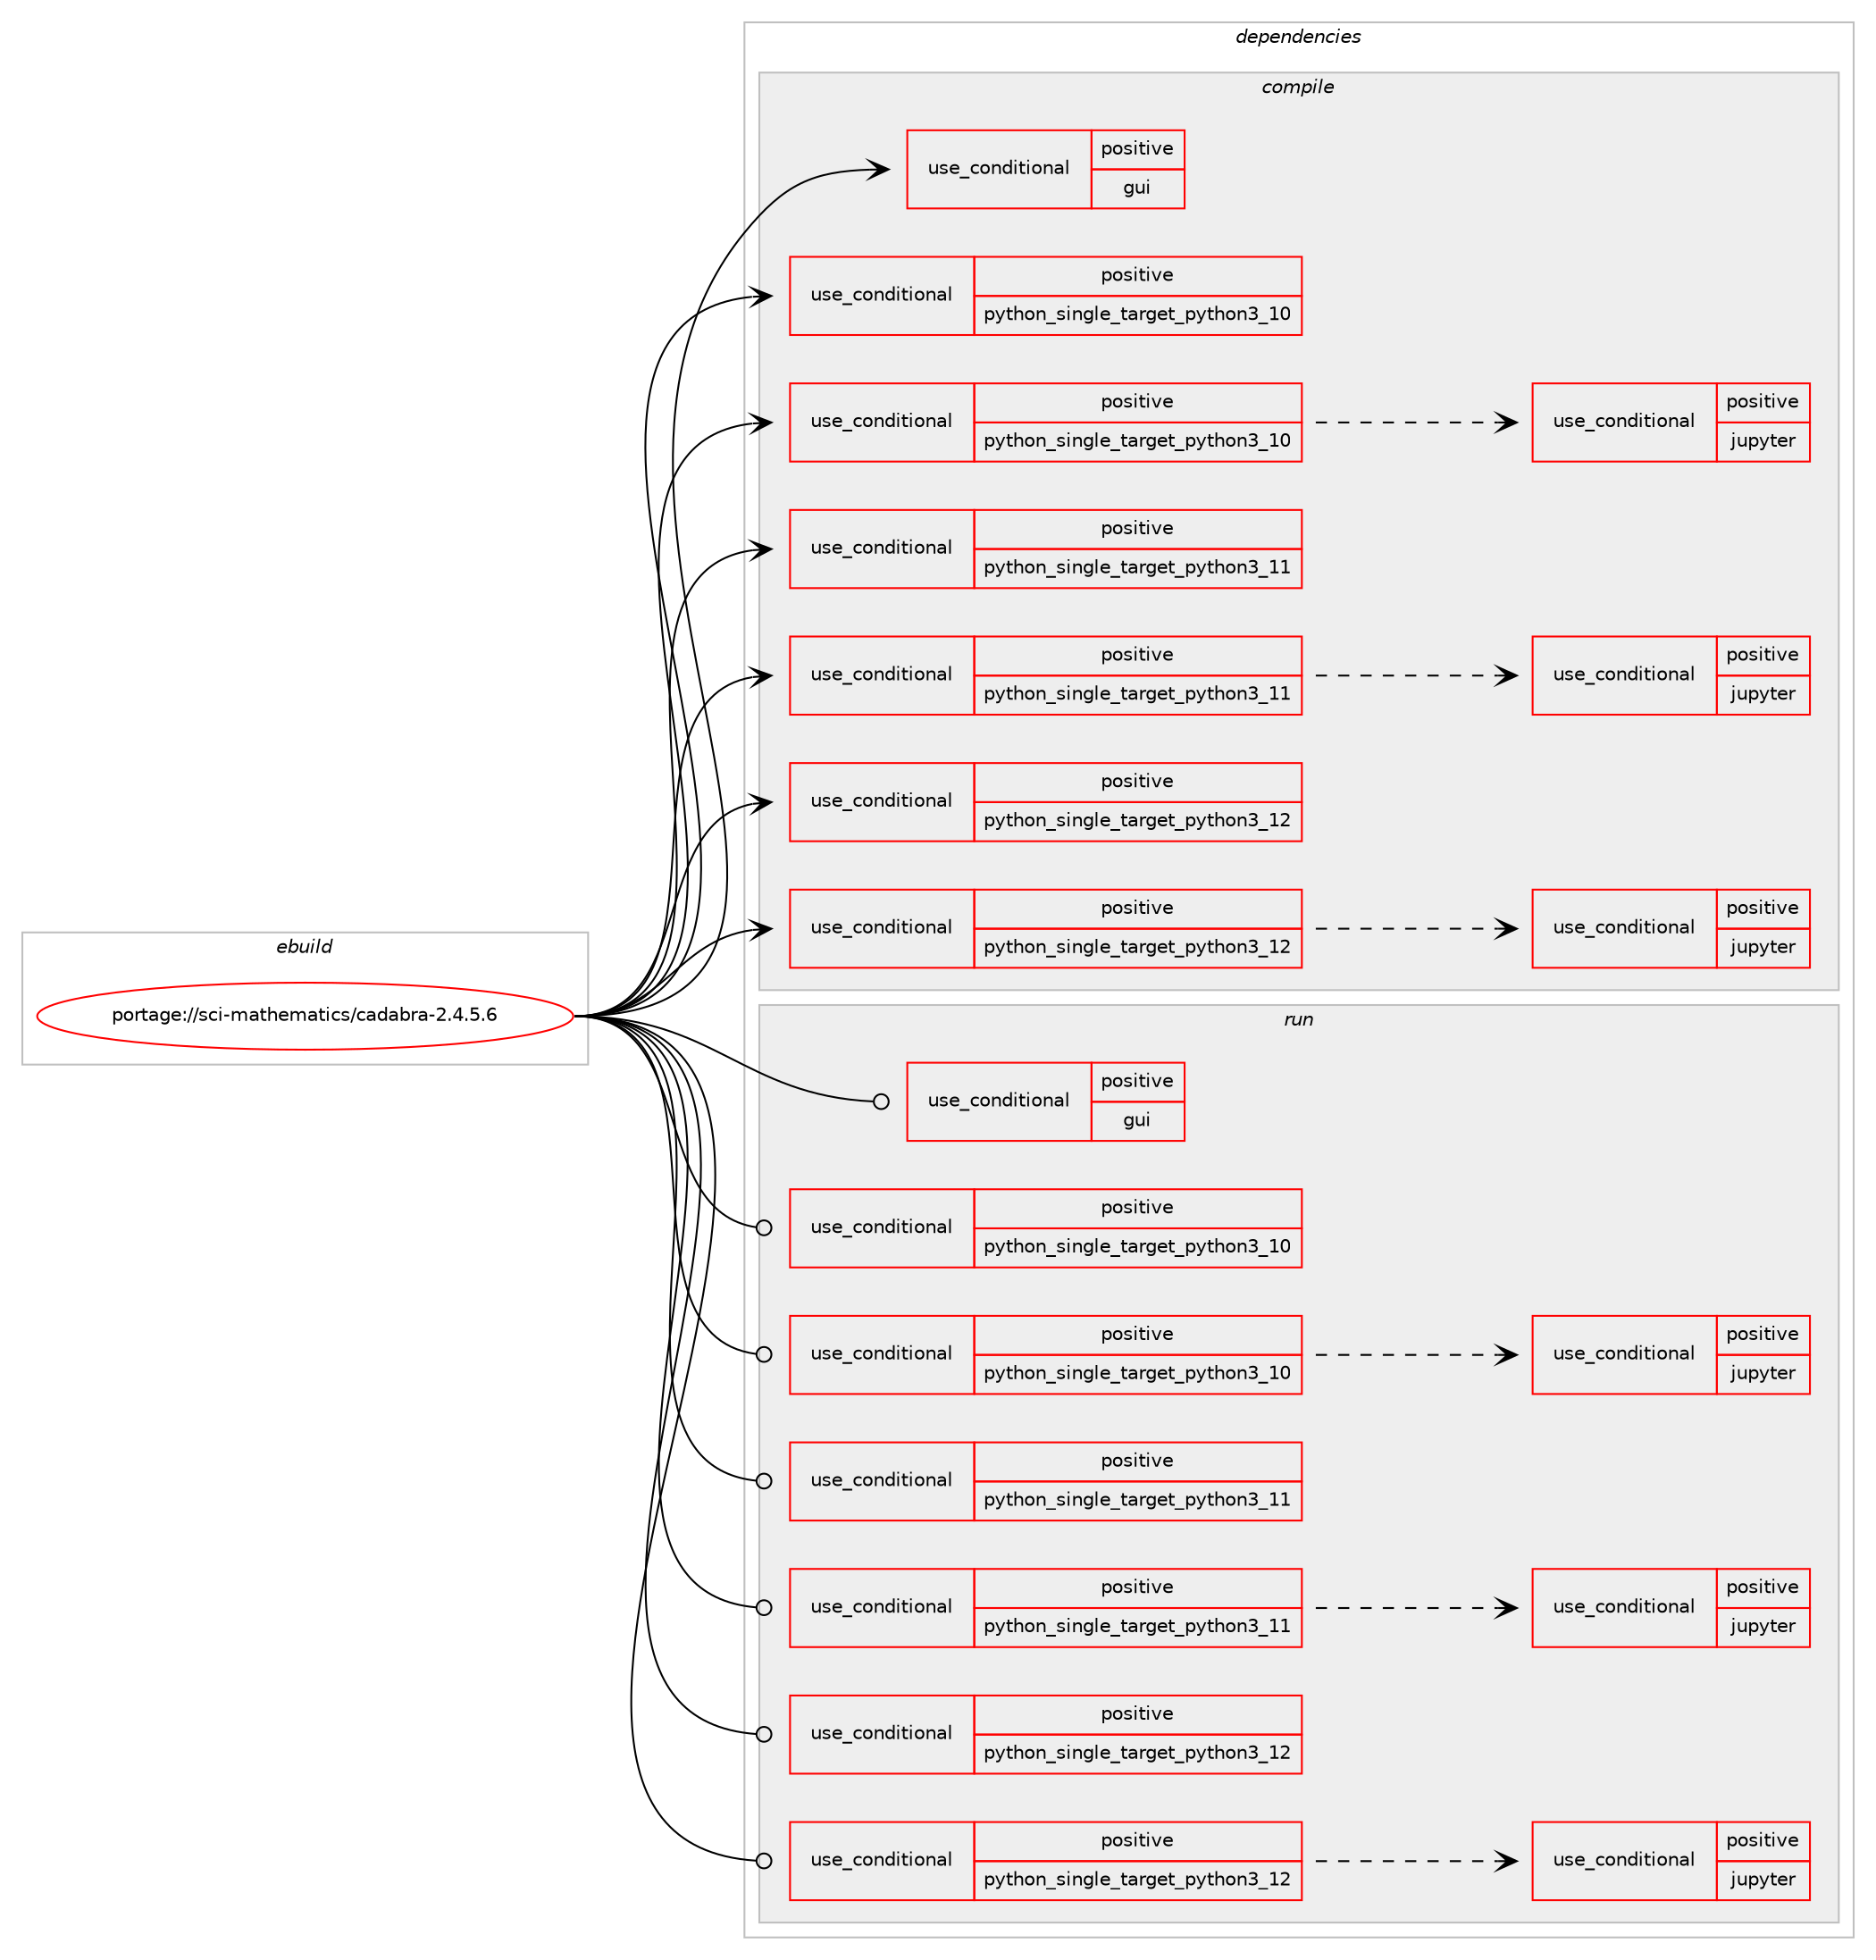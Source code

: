 digraph prolog {

# *************
# Graph options
# *************

newrank=true;
concentrate=true;
compound=true;
graph [rankdir=LR,fontname=Helvetica,fontsize=10,ranksep=1.5];#, ranksep=2.5, nodesep=0.2];
edge  [arrowhead=vee];
node  [fontname=Helvetica,fontsize=10];

# **********
# The ebuild
# **********

subgraph cluster_leftcol {
color=gray;
rank=same;
label=<<i>ebuild</i>>;
id [label="portage://sci-mathematics/cadabra-2.4.5.6", color=red, width=4, href="../sci-mathematics/cadabra-2.4.5.6.svg"];
}

# ****************
# The dependencies
# ****************

subgraph cluster_midcol {
color=gray;
label=<<i>dependencies</i>>;
subgraph cluster_compile {
fillcolor="#eeeeee";
style=filled;
label=<<i>compile</i>>;
subgraph cond105359 {
dependency203569 [label=<<TABLE BORDER="0" CELLBORDER="1" CELLSPACING="0" CELLPADDING="4"><TR><TD ROWSPAN="3" CELLPADDING="10">use_conditional</TD></TR><TR><TD>positive</TD></TR><TR><TD>gui</TD></TR></TABLE>>, shape=none, color=red];
# *** BEGIN UNKNOWN DEPENDENCY TYPE (TODO) ***
# dependency203569 -> package_dependency(portage://sci-mathematics/cadabra-2.4.5.6,install,no,dev-cpp,gtkmm,none,[,,],[slot(3.0)],[])
# *** END UNKNOWN DEPENDENCY TYPE (TODO) ***

}
id:e -> dependency203569:w [weight=20,style="solid",arrowhead="vee"];
subgraph cond105360 {
dependency203570 [label=<<TABLE BORDER="0" CELLBORDER="1" CELLSPACING="0" CELLPADDING="4"><TR><TD ROWSPAN="3" CELLPADDING="10">use_conditional</TD></TR><TR><TD>positive</TD></TR><TR><TD>python_single_target_python3_10</TD></TR></TABLE>>, shape=none, color=red];
# *** BEGIN UNKNOWN DEPENDENCY TYPE (TODO) ***
# dependency203570 -> package_dependency(portage://sci-mathematics/cadabra-2.4.5.6,install,no,dev-lang,python,none,[,,],[slot(3.10)],[])
# *** END UNKNOWN DEPENDENCY TYPE (TODO) ***

}
id:e -> dependency203570:w [weight=20,style="solid",arrowhead="vee"];
subgraph cond105361 {
dependency203571 [label=<<TABLE BORDER="0" CELLBORDER="1" CELLSPACING="0" CELLPADDING="4"><TR><TD ROWSPAN="3" CELLPADDING="10">use_conditional</TD></TR><TR><TD>positive</TD></TR><TR><TD>python_single_target_python3_10</TD></TR></TABLE>>, shape=none, color=red];
# *** BEGIN UNKNOWN DEPENDENCY TYPE (TODO) ***
# dependency203571 -> package_dependency(portage://sci-mathematics/cadabra-2.4.5.6,install,no,dev-python,gmpy,none,[,,],[slot(2)],[use(enable(python_targets_python3_10),negative)])
# *** END UNKNOWN DEPENDENCY TYPE (TODO) ***

# *** BEGIN UNKNOWN DEPENDENCY TYPE (TODO) ***
# dependency203571 -> package_dependency(portage://sci-mathematics/cadabra-2.4.5.6,install,no,dev-python,matplotlib,none,[,,],[],[use(enable(python_targets_python3_10),negative)])
# *** END UNKNOWN DEPENDENCY TYPE (TODO) ***

# *** BEGIN UNKNOWN DEPENDENCY TYPE (TODO) ***
# dependency203571 -> package_dependency(portage://sci-mathematics/cadabra-2.4.5.6,install,no,dev-python,sympy,none,[,,],[],[use(enable(python_targets_python3_10),negative)])
# *** END UNKNOWN DEPENDENCY TYPE (TODO) ***

subgraph cond105362 {
dependency203572 [label=<<TABLE BORDER="0" CELLBORDER="1" CELLSPACING="0" CELLPADDING="4"><TR><TD ROWSPAN="3" CELLPADDING="10">use_conditional</TD></TR><TR><TD>positive</TD></TR><TR><TD>jupyter</TD></TR></TABLE>>, shape=none, color=red];
# *** BEGIN UNKNOWN DEPENDENCY TYPE (TODO) ***
# dependency203572 -> package_dependency(portage://sci-mathematics/cadabra-2.4.5.6,install,no,dev-python,jupyter,none,[,,],[],[use(enable(python_targets_python3_10),negative)])
# *** END UNKNOWN DEPENDENCY TYPE (TODO) ***

}
dependency203571:e -> dependency203572:w [weight=20,style="dashed",arrowhead="vee"];
}
id:e -> dependency203571:w [weight=20,style="solid",arrowhead="vee"];
subgraph cond105363 {
dependency203573 [label=<<TABLE BORDER="0" CELLBORDER="1" CELLSPACING="0" CELLPADDING="4"><TR><TD ROWSPAN="3" CELLPADDING="10">use_conditional</TD></TR><TR><TD>positive</TD></TR><TR><TD>python_single_target_python3_11</TD></TR></TABLE>>, shape=none, color=red];
# *** BEGIN UNKNOWN DEPENDENCY TYPE (TODO) ***
# dependency203573 -> package_dependency(portage://sci-mathematics/cadabra-2.4.5.6,install,no,dev-lang,python,none,[,,],[slot(3.11)],[])
# *** END UNKNOWN DEPENDENCY TYPE (TODO) ***

}
id:e -> dependency203573:w [weight=20,style="solid",arrowhead="vee"];
subgraph cond105364 {
dependency203574 [label=<<TABLE BORDER="0" CELLBORDER="1" CELLSPACING="0" CELLPADDING="4"><TR><TD ROWSPAN="3" CELLPADDING="10">use_conditional</TD></TR><TR><TD>positive</TD></TR><TR><TD>python_single_target_python3_11</TD></TR></TABLE>>, shape=none, color=red];
# *** BEGIN UNKNOWN DEPENDENCY TYPE (TODO) ***
# dependency203574 -> package_dependency(portage://sci-mathematics/cadabra-2.4.5.6,install,no,dev-python,gmpy,none,[,,],[slot(2)],[use(enable(python_targets_python3_11),negative)])
# *** END UNKNOWN DEPENDENCY TYPE (TODO) ***

# *** BEGIN UNKNOWN DEPENDENCY TYPE (TODO) ***
# dependency203574 -> package_dependency(portage://sci-mathematics/cadabra-2.4.5.6,install,no,dev-python,matplotlib,none,[,,],[],[use(enable(python_targets_python3_11),negative)])
# *** END UNKNOWN DEPENDENCY TYPE (TODO) ***

# *** BEGIN UNKNOWN DEPENDENCY TYPE (TODO) ***
# dependency203574 -> package_dependency(portage://sci-mathematics/cadabra-2.4.5.6,install,no,dev-python,sympy,none,[,,],[],[use(enable(python_targets_python3_11),negative)])
# *** END UNKNOWN DEPENDENCY TYPE (TODO) ***

subgraph cond105365 {
dependency203575 [label=<<TABLE BORDER="0" CELLBORDER="1" CELLSPACING="0" CELLPADDING="4"><TR><TD ROWSPAN="3" CELLPADDING="10">use_conditional</TD></TR><TR><TD>positive</TD></TR><TR><TD>jupyter</TD></TR></TABLE>>, shape=none, color=red];
# *** BEGIN UNKNOWN DEPENDENCY TYPE (TODO) ***
# dependency203575 -> package_dependency(portage://sci-mathematics/cadabra-2.4.5.6,install,no,dev-python,jupyter,none,[,,],[],[use(enable(python_targets_python3_11),negative)])
# *** END UNKNOWN DEPENDENCY TYPE (TODO) ***

}
dependency203574:e -> dependency203575:w [weight=20,style="dashed",arrowhead="vee"];
}
id:e -> dependency203574:w [weight=20,style="solid",arrowhead="vee"];
subgraph cond105366 {
dependency203576 [label=<<TABLE BORDER="0" CELLBORDER="1" CELLSPACING="0" CELLPADDING="4"><TR><TD ROWSPAN="3" CELLPADDING="10">use_conditional</TD></TR><TR><TD>positive</TD></TR><TR><TD>python_single_target_python3_12</TD></TR></TABLE>>, shape=none, color=red];
# *** BEGIN UNKNOWN DEPENDENCY TYPE (TODO) ***
# dependency203576 -> package_dependency(portage://sci-mathematics/cadabra-2.4.5.6,install,no,dev-lang,python,none,[,,],[slot(3.12)],[])
# *** END UNKNOWN DEPENDENCY TYPE (TODO) ***

}
id:e -> dependency203576:w [weight=20,style="solid",arrowhead="vee"];
subgraph cond105367 {
dependency203577 [label=<<TABLE BORDER="0" CELLBORDER="1" CELLSPACING="0" CELLPADDING="4"><TR><TD ROWSPAN="3" CELLPADDING="10">use_conditional</TD></TR><TR><TD>positive</TD></TR><TR><TD>python_single_target_python3_12</TD></TR></TABLE>>, shape=none, color=red];
# *** BEGIN UNKNOWN DEPENDENCY TYPE (TODO) ***
# dependency203577 -> package_dependency(portage://sci-mathematics/cadabra-2.4.5.6,install,no,dev-python,gmpy,none,[,,],[slot(2)],[use(enable(python_targets_python3_12),negative)])
# *** END UNKNOWN DEPENDENCY TYPE (TODO) ***

# *** BEGIN UNKNOWN DEPENDENCY TYPE (TODO) ***
# dependency203577 -> package_dependency(portage://sci-mathematics/cadabra-2.4.5.6,install,no,dev-python,matplotlib,none,[,,],[],[use(enable(python_targets_python3_12),negative)])
# *** END UNKNOWN DEPENDENCY TYPE (TODO) ***

# *** BEGIN UNKNOWN DEPENDENCY TYPE (TODO) ***
# dependency203577 -> package_dependency(portage://sci-mathematics/cadabra-2.4.5.6,install,no,dev-python,sympy,none,[,,],[],[use(enable(python_targets_python3_12),negative)])
# *** END UNKNOWN DEPENDENCY TYPE (TODO) ***

subgraph cond105368 {
dependency203578 [label=<<TABLE BORDER="0" CELLBORDER="1" CELLSPACING="0" CELLPADDING="4"><TR><TD ROWSPAN="3" CELLPADDING="10">use_conditional</TD></TR><TR><TD>positive</TD></TR><TR><TD>jupyter</TD></TR></TABLE>>, shape=none, color=red];
# *** BEGIN UNKNOWN DEPENDENCY TYPE (TODO) ***
# dependency203578 -> package_dependency(portage://sci-mathematics/cadabra-2.4.5.6,install,no,dev-python,jupyter,none,[,,],[],[use(enable(python_targets_python3_12),negative)])
# *** END UNKNOWN DEPENDENCY TYPE (TODO) ***

}
dependency203577:e -> dependency203578:w [weight=20,style="dashed",arrowhead="vee"];
}
id:e -> dependency203577:w [weight=20,style="solid",arrowhead="vee"];
# *** BEGIN UNKNOWN DEPENDENCY TYPE (TODO) ***
# id -> package_dependency(portage://sci-mathematics/cadabra-2.4.5.6,install,no,app-text,dvipng,none,[,,],[],[])
# *** END UNKNOWN DEPENDENCY TYPE (TODO) ***

# *** BEGIN UNKNOWN DEPENDENCY TYPE (TODO) ***
# id -> package_dependency(portage://sci-mathematics/cadabra-2.4.5.6,install,no,dev-cpp,glibmm,none,[,,],[slot(2)],[])
# *** END UNKNOWN DEPENDENCY TYPE (TODO) ***

# *** BEGIN UNKNOWN DEPENDENCY TYPE (TODO) ***
# id -> package_dependency(portage://sci-mathematics/cadabra-2.4.5.6,install,no,dev-db,sqlite,none,[,,],[slot(3),equal],[])
# *** END UNKNOWN DEPENDENCY TYPE (TODO) ***

# *** BEGIN UNKNOWN DEPENDENCY TYPE (TODO) ***
# id -> package_dependency(portage://sci-mathematics/cadabra-2.4.5.6,install,no,dev-libs,boost,none,[,,],any_same_slot,[])
# *** END UNKNOWN DEPENDENCY TYPE (TODO) ***

# *** BEGIN UNKNOWN DEPENDENCY TYPE (TODO) ***
# id -> package_dependency(portage://sci-mathematics/cadabra-2.4.5.6,install,no,dev-libs,gmp,none,[,,],any_same_slot,[use(enable(cxx),none)])
# *** END UNKNOWN DEPENDENCY TYPE (TODO) ***

# *** BEGIN UNKNOWN DEPENDENCY TYPE (TODO) ***
# id -> package_dependency(portage://sci-mathematics/cadabra-2.4.5.6,install,no,dev-libs,jsoncpp,none,[,,],any_same_slot,[])
# *** END UNKNOWN DEPENDENCY TYPE (TODO) ***

# *** BEGIN UNKNOWN DEPENDENCY TYPE (TODO) ***
# id -> package_dependency(portage://sci-mathematics/cadabra-2.4.5.6,install,no,dev-libs,libsigc++,none,[,,],[slot(2)],[])
# *** END UNKNOWN DEPENDENCY TYPE (TODO) ***

# *** BEGIN UNKNOWN DEPENDENCY TYPE (TODO) ***
# id -> package_dependency(portage://sci-mathematics/cadabra-2.4.5.6,install,no,dev-texlive,texlive-basic,none,[,,],[],[])
# *** END UNKNOWN DEPENDENCY TYPE (TODO) ***

}
subgraph cluster_compileandrun {
fillcolor="#eeeeee";
style=filled;
label=<<i>compile and run</i>>;
}
subgraph cluster_run {
fillcolor="#eeeeee";
style=filled;
label=<<i>run</i>>;
subgraph cond105369 {
dependency203579 [label=<<TABLE BORDER="0" CELLBORDER="1" CELLSPACING="0" CELLPADDING="4"><TR><TD ROWSPAN="3" CELLPADDING="10">use_conditional</TD></TR><TR><TD>positive</TD></TR><TR><TD>gui</TD></TR></TABLE>>, shape=none, color=red];
# *** BEGIN UNKNOWN DEPENDENCY TYPE (TODO) ***
# dependency203579 -> package_dependency(portage://sci-mathematics/cadabra-2.4.5.6,run,no,dev-cpp,gtkmm,none,[,,],[slot(3.0)],[])
# *** END UNKNOWN DEPENDENCY TYPE (TODO) ***

}
id:e -> dependency203579:w [weight=20,style="solid",arrowhead="odot"];
subgraph cond105370 {
dependency203580 [label=<<TABLE BORDER="0" CELLBORDER="1" CELLSPACING="0" CELLPADDING="4"><TR><TD ROWSPAN="3" CELLPADDING="10">use_conditional</TD></TR><TR><TD>positive</TD></TR><TR><TD>python_single_target_python3_10</TD></TR></TABLE>>, shape=none, color=red];
# *** BEGIN UNKNOWN DEPENDENCY TYPE (TODO) ***
# dependency203580 -> package_dependency(portage://sci-mathematics/cadabra-2.4.5.6,run,no,dev-lang,python,none,[,,],[slot(3.10)],[])
# *** END UNKNOWN DEPENDENCY TYPE (TODO) ***

}
id:e -> dependency203580:w [weight=20,style="solid",arrowhead="odot"];
subgraph cond105371 {
dependency203581 [label=<<TABLE BORDER="0" CELLBORDER="1" CELLSPACING="0" CELLPADDING="4"><TR><TD ROWSPAN="3" CELLPADDING="10">use_conditional</TD></TR><TR><TD>positive</TD></TR><TR><TD>python_single_target_python3_10</TD></TR></TABLE>>, shape=none, color=red];
# *** BEGIN UNKNOWN DEPENDENCY TYPE (TODO) ***
# dependency203581 -> package_dependency(portage://sci-mathematics/cadabra-2.4.5.6,run,no,dev-python,gmpy,none,[,,],[slot(2)],[use(enable(python_targets_python3_10),negative)])
# *** END UNKNOWN DEPENDENCY TYPE (TODO) ***

# *** BEGIN UNKNOWN DEPENDENCY TYPE (TODO) ***
# dependency203581 -> package_dependency(portage://sci-mathematics/cadabra-2.4.5.6,run,no,dev-python,matplotlib,none,[,,],[],[use(enable(python_targets_python3_10),negative)])
# *** END UNKNOWN DEPENDENCY TYPE (TODO) ***

# *** BEGIN UNKNOWN DEPENDENCY TYPE (TODO) ***
# dependency203581 -> package_dependency(portage://sci-mathematics/cadabra-2.4.5.6,run,no,dev-python,sympy,none,[,,],[],[use(enable(python_targets_python3_10),negative)])
# *** END UNKNOWN DEPENDENCY TYPE (TODO) ***

subgraph cond105372 {
dependency203582 [label=<<TABLE BORDER="0" CELLBORDER="1" CELLSPACING="0" CELLPADDING="4"><TR><TD ROWSPAN="3" CELLPADDING="10">use_conditional</TD></TR><TR><TD>positive</TD></TR><TR><TD>jupyter</TD></TR></TABLE>>, shape=none, color=red];
# *** BEGIN UNKNOWN DEPENDENCY TYPE (TODO) ***
# dependency203582 -> package_dependency(portage://sci-mathematics/cadabra-2.4.5.6,run,no,dev-python,jupyter,none,[,,],[],[use(enable(python_targets_python3_10),negative)])
# *** END UNKNOWN DEPENDENCY TYPE (TODO) ***

}
dependency203581:e -> dependency203582:w [weight=20,style="dashed",arrowhead="vee"];
}
id:e -> dependency203581:w [weight=20,style="solid",arrowhead="odot"];
subgraph cond105373 {
dependency203583 [label=<<TABLE BORDER="0" CELLBORDER="1" CELLSPACING="0" CELLPADDING="4"><TR><TD ROWSPAN="3" CELLPADDING="10">use_conditional</TD></TR><TR><TD>positive</TD></TR><TR><TD>python_single_target_python3_11</TD></TR></TABLE>>, shape=none, color=red];
# *** BEGIN UNKNOWN DEPENDENCY TYPE (TODO) ***
# dependency203583 -> package_dependency(portage://sci-mathematics/cadabra-2.4.5.6,run,no,dev-lang,python,none,[,,],[slot(3.11)],[])
# *** END UNKNOWN DEPENDENCY TYPE (TODO) ***

}
id:e -> dependency203583:w [weight=20,style="solid",arrowhead="odot"];
subgraph cond105374 {
dependency203584 [label=<<TABLE BORDER="0" CELLBORDER="1" CELLSPACING="0" CELLPADDING="4"><TR><TD ROWSPAN="3" CELLPADDING="10">use_conditional</TD></TR><TR><TD>positive</TD></TR><TR><TD>python_single_target_python3_11</TD></TR></TABLE>>, shape=none, color=red];
# *** BEGIN UNKNOWN DEPENDENCY TYPE (TODO) ***
# dependency203584 -> package_dependency(portage://sci-mathematics/cadabra-2.4.5.6,run,no,dev-python,gmpy,none,[,,],[slot(2)],[use(enable(python_targets_python3_11),negative)])
# *** END UNKNOWN DEPENDENCY TYPE (TODO) ***

# *** BEGIN UNKNOWN DEPENDENCY TYPE (TODO) ***
# dependency203584 -> package_dependency(portage://sci-mathematics/cadabra-2.4.5.6,run,no,dev-python,matplotlib,none,[,,],[],[use(enable(python_targets_python3_11),negative)])
# *** END UNKNOWN DEPENDENCY TYPE (TODO) ***

# *** BEGIN UNKNOWN DEPENDENCY TYPE (TODO) ***
# dependency203584 -> package_dependency(portage://sci-mathematics/cadabra-2.4.5.6,run,no,dev-python,sympy,none,[,,],[],[use(enable(python_targets_python3_11),negative)])
# *** END UNKNOWN DEPENDENCY TYPE (TODO) ***

subgraph cond105375 {
dependency203585 [label=<<TABLE BORDER="0" CELLBORDER="1" CELLSPACING="0" CELLPADDING="4"><TR><TD ROWSPAN="3" CELLPADDING="10">use_conditional</TD></TR><TR><TD>positive</TD></TR><TR><TD>jupyter</TD></TR></TABLE>>, shape=none, color=red];
# *** BEGIN UNKNOWN DEPENDENCY TYPE (TODO) ***
# dependency203585 -> package_dependency(portage://sci-mathematics/cadabra-2.4.5.6,run,no,dev-python,jupyter,none,[,,],[],[use(enable(python_targets_python3_11),negative)])
# *** END UNKNOWN DEPENDENCY TYPE (TODO) ***

}
dependency203584:e -> dependency203585:w [weight=20,style="dashed",arrowhead="vee"];
}
id:e -> dependency203584:w [weight=20,style="solid",arrowhead="odot"];
subgraph cond105376 {
dependency203586 [label=<<TABLE BORDER="0" CELLBORDER="1" CELLSPACING="0" CELLPADDING="4"><TR><TD ROWSPAN="3" CELLPADDING="10">use_conditional</TD></TR><TR><TD>positive</TD></TR><TR><TD>python_single_target_python3_12</TD></TR></TABLE>>, shape=none, color=red];
# *** BEGIN UNKNOWN DEPENDENCY TYPE (TODO) ***
# dependency203586 -> package_dependency(portage://sci-mathematics/cadabra-2.4.5.6,run,no,dev-lang,python,none,[,,],[slot(3.12)],[])
# *** END UNKNOWN DEPENDENCY TYPE (TODO) ***

}
id:e -> dependency203586:w [weight=20,style="solid",arrowhead="odot"];
subgraph cond105377 {
dependency203587 [label=<<TABLE BORDER="0" CELLBORDER="1" CELLSPACING="0" CELLPADDING="4"><TR><TD ROWSPAN="3" CELLPADDING="10">use_conditional</TD></TR><TR><TD>positive</TD></TR><TR><TD>python_single_target_python3_12</TD></TR></TABLE>>, shape=none, color=red];
# *** BEGIN UNKNOWN DEPENDENCY TYPE (TODO) ***
# dependency203587 -> package_dependency(portage://sci-mathematics/cadabra-2.4.5.6,run,no,dev-python,gmpy,none,[,,],[slot(2)],[use(enable(python_targets_python3_12),negative)])
# *** END UNKNOWN DEPENDENCY TYPE (TODO) ***

# *** BEGIN UNKNOWN DEPENDENCY TYPE (TODO) ***
# dependency203587 -> package_dependency(portage://sci-mathematics/cadabra-2.4.5.6,run,no,dev-python,matplotlib,none,[,,],[],[use(enable(python_targets_python3_12),negative)])
# *** END UNKNOWN DEPENDENCY TYPE (TODO) ***

# *** BEGIN UNKNOWN DEPENDENCY TYPE (TODO) ***
# dependency203587 -> package_dependency(portage://sci-mathematics/cadabra-2.4.5.6,run,no,dev-python,sympy,none,[,,],[],[use(enable(python_targets_python3_12),negative)])
# *** END UNKNOWN DEPENDENCY TYPE (TODO) ***

subgraph cond105378 {
dependency203588 [label=<<TABLE BORDER="0" CELLBORDER="1" CELLSPACING="0" CELLPADDING="4"><TR><TD ROWSPAN="3" CELLPADDING="10">use_conditional</TD></TR><TR><TD>positive</TD></TR><TR><TD>jupyter</TD></TR></TABLE>>, shape=none, color=red];
# *** BEGIN UNKNOWN DEPENDENCY TYPE (TODO) ***
# dependency203588 -> package_dependency(portage://sci-mathematics/cadabra-2.4.5.6,run,no,dev-python,jupyter,none,[,,],[],[use(enable(python_targets_python3_12),negative)])
# *** END UNKNOWN DEPENDENCY TYPE (TODO) ***

}
dependency203587:e -> dependency203588:w [weight=20,style="dashed",arrowhead="vee"];
}
id:e -> dependency203587:w [weight=20,style="solid",arrowhead="odot"];
# *** BEGIN UNKNOWN DEPENDENCY TYPE (TODO) ***
# id -> package_dependency(portage://sci-mathematics/cadabra-2.4.5.6,run,no,app-text,dvipng,none,[,,],[],[])
# *** END UNKNOWN DEPENDENCY TYPE (TODO) ***

# *** BEGIN UNKNOWN DEPENDENCY TYPE (TODO) ***
# id -> package_dependency(portage://sci-mathematics/cadabra-2.4.5.6,run,no,dev-cpp,glibmm,none,[,,],[slot(2)],[])
# *** END UNKNOWN DEPENDENCY TYPE (TODO) ***

# *** BEGIN UNKNOWN DEPENDENCY TYPE (TODO) ***
# id -> package_dependency(portage://sci-mathematics/cadabra-2.4.5.6,run,no,dev-db,sqlite,none,[,,],[slot(3),equal],[])
# *** END UNKNOWN DEPENDENCY TYPE (TODO) ***

# *** BEGIN UNKNOWN DEPENDENCY TYPE (TODO) ***
# id -> package_dependency(portage://sci-mathematics/cadabra-2.4.5.6,run,no,dev-libs,boost,none,[,,],any_same_slot,[])
# *** END UNKNOWN DEPENDENCY TYPE (TODO) ***

# *** BEGIN UNKNOWN DEPENDENCY TYPE (TODO) ***
# id -> package_dependency(portage://sci-mathematics/cadabra-2.4.5.6,run,no,dev-libs,gmp,none,[,,],any_same_slot,[use(enable(cxx),none)])
# *** END UNKNOWN DEPENDENCY TYPE (TODO) ***

# *** BEGIN UNKNOWN DEPENDENCY TYPE (TODO) ***
# id -> package_dependency(portage://sci-mathematics/cadabra-2.4.5.6,run,no,dev-libs,jsoncpp,none,[,,],any_same_slot,[])
# *** END UNKNOWN DEPENDENCY TYPE (TODO) ***

# *** BEGIN UNKNOWN DEPENDENCY TYPE (TODO) ***
# id -> package_dependency(portage://sci-mathematics/cadabra-2.4.5.6,run,no,dev-libs,libsigc++,none,[,,],[slot(2)],[])
# *** END UNKNOWN DEPENDENCY TYPE (TODO) ***

# *** BEGIN UNKNOWN DEPENDENCY TYPE (TODO) ***
# id -> package_dependency(portage://sci-mathematics/cadabra-2.4.5.6,run,no,dev-texlive,texlive-basic,none,[,,],[],[])
# *** END UNKNOWN DEPENDENCY TYPE (TODO) ***

}
}

# **************
# The candidates
# **************

subgraph cluster_choices {
rank=same;
color=gray;
label=<<i>candidates</i>>;

}

}
